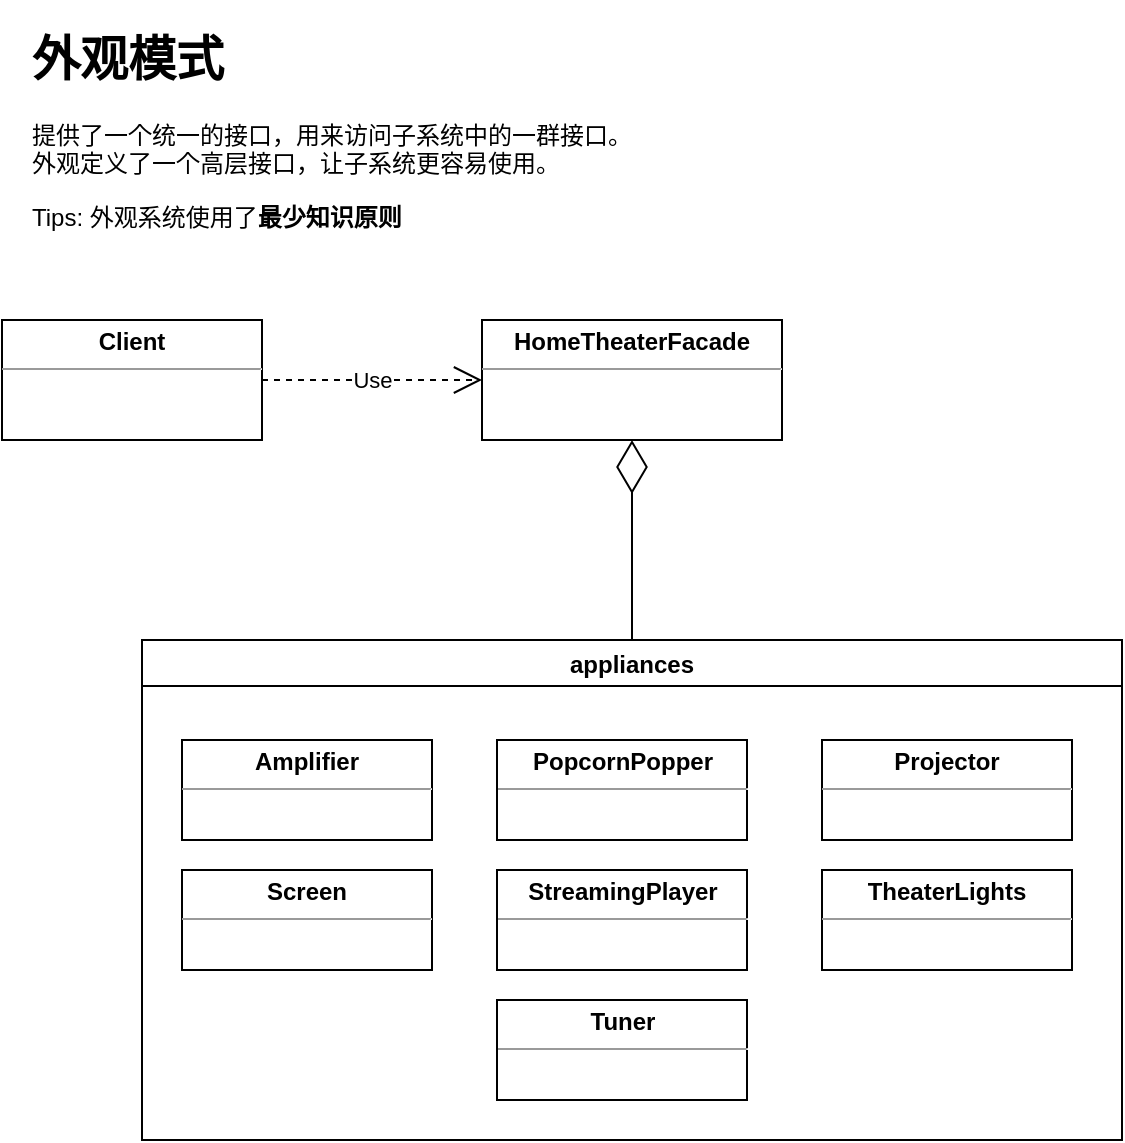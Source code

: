<mxfile version="17.4.5" type="device"><diagram id="Brj6CpVBidNbqpZ9OPCH" name="第 1 页"><mxGraphModel dx="2031" dy="996" grid="1" gridSize="10" guides="1" tooltips="1" connect="1" arrows="1" fold="1" page="1" pageScale="1" pageWidth="827" pageHeight="1169" math="0" shadow="0"><root><mxCell id="0"/><mxCell id="1" parent="0"/><mxCell id="wOlfhRXHbSCjlnGPhCtu-1" value="&lt;p style=&quot;margin: 0px ; margin-top: 4px ; text-align: center&quot;&gt;&lt;b&gt;Client&lt;/b&gt;&lt;/p&gt;&lt;hr size=&quot;1&quot;&gt;&lt;p style=&quot;margin: 0px ; margin-left: 4px&quot;&gt;&lt;br&gt;&lt;/p&gt;" style="verticalAlign=top;align=left;overflow=fill;fontSize=12;fontFamily=Helvetica;html=1;" vertex="1" parent="1"><mxGeometry x="140" y="340" width="130" height="60" as="geometry"/></mxCell><mxCell id="wOlfhRXHbSCjlnGPhCtu-2" value="&lt;p style=&quot;margin: 0px ; margin-top: 4px ; text-align: center&quot;&gt;&lt;b&gt;HomeTheaterFacade&lt;/b&gt;&lt;/p&gt;&lt;hr size=&quot;1&quot;&gt;&lt;p style=&quot;margin: 0px ; margin-left: 4px&quot;&gt;&lt;br&gt;&lt;/p&gt;" style="verticalAlign=top;align=left;overflow=fill;fontSize=12;fontFamily=Helvetica;html=1;" vertex="1" parent="1"><mxGeometry x="380" y="340" width="150" height="60" as="geometry"/></mxCell><mxCell id="wOlfhRXHbSCjlnGPhCtu-4" value="appliances" style="swimlane;startSize=23;" vertex="1" parent="1"><mxGeometry x="210" y="500" width="490" height="250" as="geometry"/></mxCell><mxCell id="wOlfhRXHbSCjlnGPhCtu-5" value="&lt;p style=&quot;margin: 0px ; margin-top: 4px ; text-align: center&quot;&gt;&lt;b&gt;Amplifier&lt;/b&gt;&lt;/p&gt;&lt;hr size=&quot;1&quot;&gt;&lt;p style=&quot;margin: 0px ; margin-left: 4px&quot;&gt;&lt;br&gt;&lt;/p&gt;" style="verticalAlign=top;align=left;overflow=fill;fontSize=12;fontFamily=Helvetica;html=1;" vertex="1" parent="wOlfhRXHbSCjlnGPhCtu-4"><mxGeometry x="20" y="50" width="125" height="50" as="geometry"/></mxCell><mxCell id="wOlfhRXHbSCjlnGPhCtu-7" value="&lt;p style=&quot;margin: 0px ; margin-top: 4px ; text-align: center&quot;&gt;&lt;b&gt;PopcornPopper&lt;/b&gt;&lt;/p&gt;&lt;hr size=&quot;1&quot;&gt;&lt;p style=&quot;margin: 0px ; margin-left: 4px&quot;&gt;&lt;br&gt;&lt;/p&gt;" style="verticalAlign=top;align=left;overflow=fill;fontSize=12;fontFamily=Helvetica;html=1;" vertex="1" parent="wOlfhRXHbSCjlnGPhCtu-4"><mxGeometry x="177.5" y="50" width="125" height="50" as="geometry"/></mxCell><mxCell id="wOlfhRXHbSCjlnGPhCtu-8" value="&lt;p style=&quot;margin: 0px ; margin-top: 4px ; text-align: center&quot;&gt;&lt;b&gt;Projector&lt;/b&gt;&lt;/p&gt;&lt;hr size=&quot;1&quot;&gt;&lt;p style=&quot;margin: 0px ; margin-left: 4px&quot;&gt;&lt;br&gt;&lt;/p&gt;" style="verticalAlign=top;align=left;overflow=fill;fontSize=12;fontFamily=Helvetica;html=1;" vertex="1" parent="wOlfhRXHbSCjlnGPhCtu-4"><mxGeometry x="340" y="50" width="125" height="50" as="geometry"/></mxCell><mxCell id="wOlfhRXHbSCjlnGPhCtu-9" value="&lt;p style=&quot;margin: 0px ; margin-top: 4px ; text-align: center&quot;&gt;&lt;b&gt;StreamingPlayer&lt;/b&gt;&lt;/p&gt;&lt;hr size=&quot;1&quot;&gt;&lt;p style=&quot;margin: 0px ; margin-left: 4px&quot;&gt;&lt;br&gt;&lt;/p&gt;" style="verticalAlign=top;align=left;overflow=fill;fontSize=12;fontFamily=Helvetica;html=1;" vertex="1" parent="wOlfhRXHbSCjlnGPhCtu-4"><mxGeometry x="177.5" y="115" width="125" height="50" as="geometry"/></mxCell><mxCell id="wOlfhRXHbSCjlnGPhCtu-10" value="&lt;p style=&quot;margin: 0px ; margin-top: 4px ; text-align: center&quot;&gt;&lt;b&gt;Screen&lt;/b&gt;&lt;/p&gt;&lt;hr size=&quot;1&quot;&gt;&lt;p style=&quot;margin: 0px ; margin-left: 4px&quot;&gt;&lt;br&gt;&lt;/p&gt;" style="verticalAlign=top;align=left;overflow=fill;fontSize=12;fontFamily=Helvetica;html=1;" vertex="1" parent="wOlfhRXHbSCjlnGPhCtu-4"><mxGeometry x="20" y="115" width="125" height="50" as="geometry"/></mxCell><mxCell id="wOlfhRXHbSCjlnGPhCtu-11" value="&lt;p style=&quot;margin: 0px ; margin-top: 4px ; text-align: center&quot;&gt;&lt;b&gt;TheaterLights&lt;/b&gt;&lt;/p&gt;&lt;hr size=&quot;1&quot;&gt;&lt;p style=&quot;margin: 0px ; margin-left: 4px&quot;&gt;&lt;br&gt;&lt;/p&gt;" style="verticalAlign=top;align=left;overflow=fill;fontSize=12;fontFamily=Helvetica;html=1;" vertex="1" parent="wOlfhRXHbSCjlnGPhCtu-4"><mxGeometry x="340" y="115" width="125" height="50" as="geometry"/></mxCell><mxCell id="wOlfhRXHbSCjlnGPhCtu-12" value="Text" style="text;html=1;align=center;verticalAlign=middle;resizable=0;points=[];autosize=1;" vertex="1" parent="wOlfhRXHbSCjlnGPhCtu-4"><mxGeometry x="257" y="202" width="40" height="20" as="geometry"/></mxCell><mxCell id="wOlfhRXHbSCjlnGPhCtu-13" value="&lt;p style=&quot;margin: 0px ; margin-top: 4px ; text-align: center&quot;&gt;&lt;b&gt;Tuner&lt;/b&gt;&lt;/p&gt;&lt;hr size=&quot;1&quot;&gt;&lt;p style=&quot;margin: 0px ; margin-left: 4px&quot;&gt;&lt;br&gt;&lt;/p&gt;" style="verticalAlign=top;align=left;overflow=fill;fontSize=12;fontFamily=Helvetica;html=1;" vertex="1" parent="wOlfhRXHbSCjlnGPhCtu-4"><mxGeometry x="177.5" y="180" width="125" height="50" as="geometry"/></mxCell><mxCell id="wOlfhRXHbSCjlnGPhCtu-14" value="" style="endArrow=diamondThin;endFill=0;endSize=24;html=1;rounded=0;entryX=0.5;entryY=1;entryDx=0;entryDy=0;exitX=0.5;exitY=0;exitDx=0;exitDy=0;" edge="1" parent="1" source="wOlfhRXHbSCjlnGPhCtu-4" target="wOlfhRXHbSCjlnGPhCtu-2"><mxGeometry width="160" relative="1" as="geometry"><mxPoint x="200" y="570" as="sourcePoint"/><mxPoint x="360" y="570" as="targetPoint"/></mxGeometry></mxCell><mxCell id="wOlfhRXHbSCjlnGPhCtu-16" value="Use" style="endArrow=open;endSize=12;dashed=1;html=1;rounded=0;entryX=0;entryY=0.5;entryDx=0;entryDy=0;exitX=1;exitY=0.5;exitDx=0;exitDy=0;" edge="1" parent="1" source="wOlfhRXHbSCjlnGPhCtu-1" target="wOlfhRXHbSCjlnGPhCtu-2"><mxGeometry width="160" relative="1" as="geometry"><mxPoint x="200" y="570" as="sourcePoint"/><mxPoint x="360" y="570" as="targetPoint"/></mxGeometry></mxCell><mxCell id="wOlfhRXHbSCjlnGPhCtu-17" value="&lt;h1&gt;外观模式&lt;/h1&gt;&lt;p&gt;提供了一个统一的接口，用来访问子系统中的一群接口。外观定义了一个高层接口，让子系统更容易使用。&lt;/p&gt;&lt;p&gt;Tips: 外观系统使用了&lt;b&gt;最少知识原则&lt;/b&gt;&lt;/p&gt;" style="text;html=1;strokeColor=none;fillColor=none;spacing=5;spacingTop=-20;whiteSpace=wrap;overflow=hidden;rounded=0;" vertex="1" parent="1"><mxGeometry x="150" y="190" width="310" height="120" as="geometry"/></mxCell></root></mxGraphModel></diagram></mxfile>